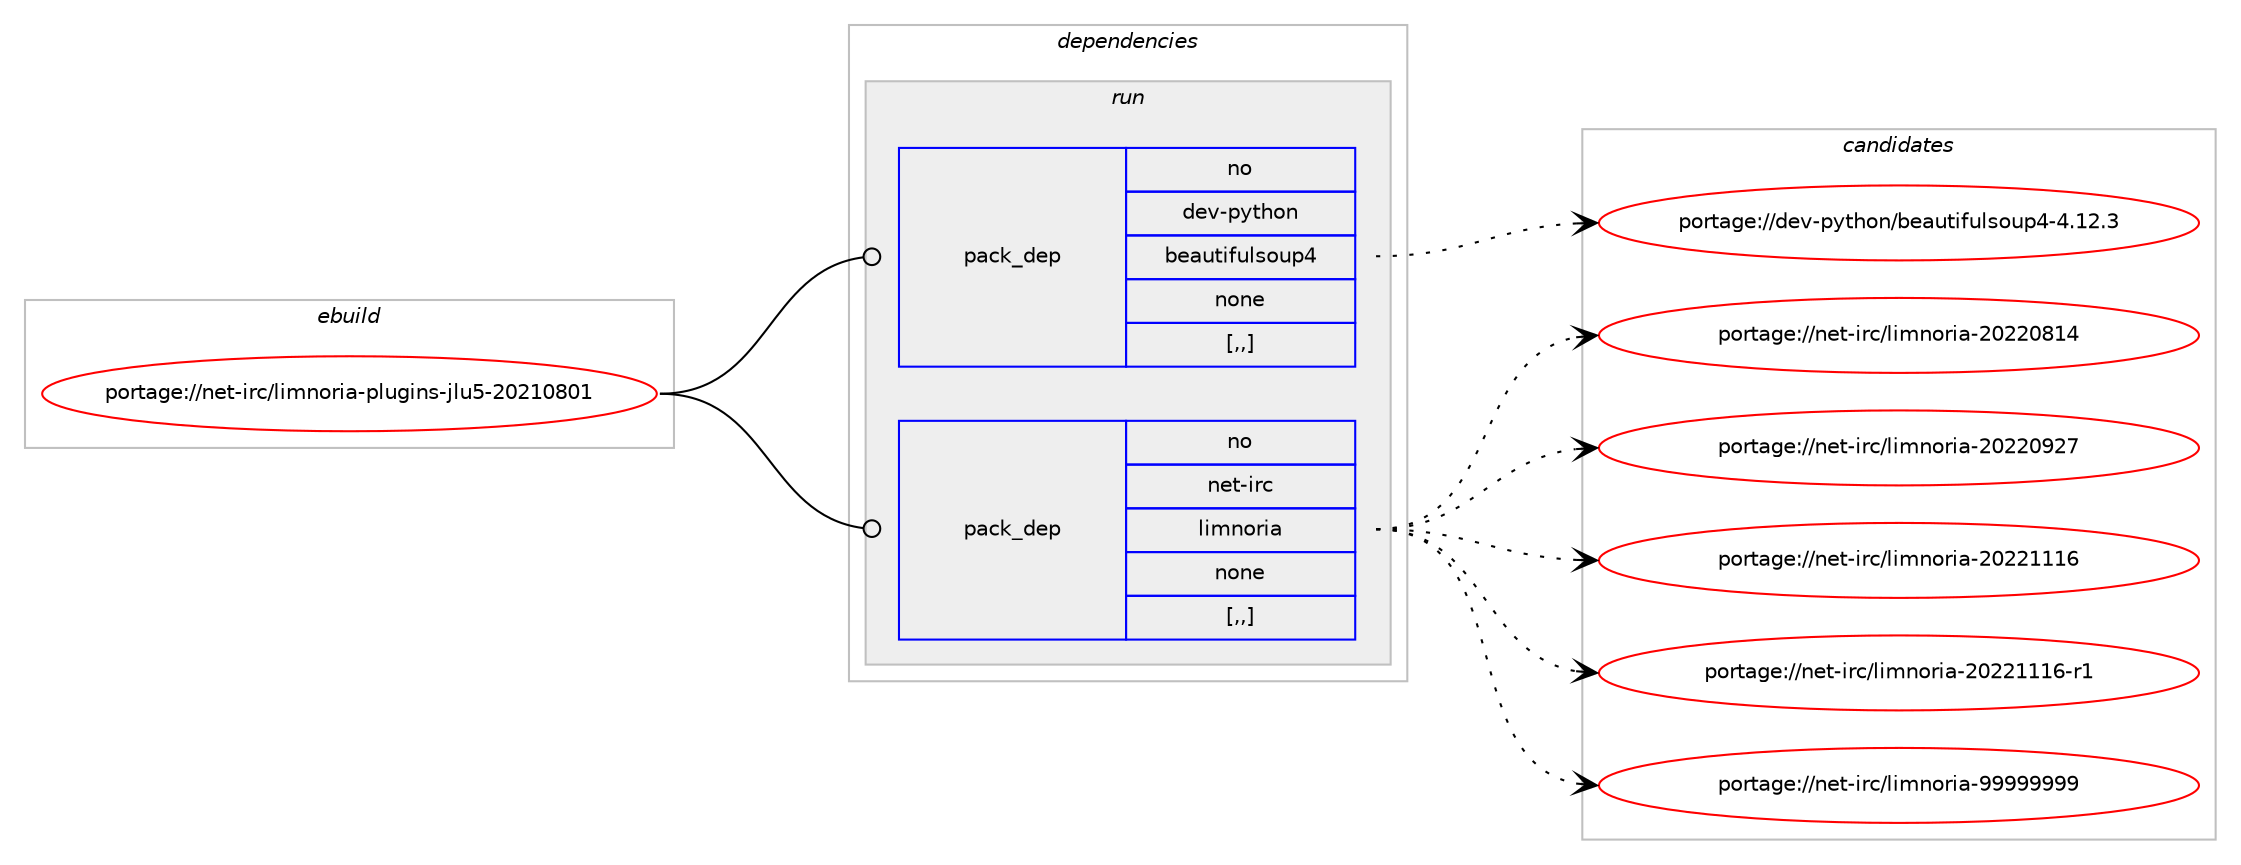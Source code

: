 digraph prolog {

# *************
# Graph options
# *************

newrank=true;
concentrate=true;
compound=true;
graph [rankdir=LR,fontname=Helvetica,fontsize=10,ranksep=1.5];#, ranksep=2.5, nodesep=0.2];
edge  [arrowhead=vee];
node  [fontname=Helvetica,fontsize=10];

# **********
# The ebuild
# **********

subgraph cluster_leftcol {
color=gray;
rank=same;
label=<<i>ebuild</i>>;
id [label="portage://net-irc/limnoria-plugins-jlu5-20210801", color=red, width=4, href="../net-irc/limnoria-plugins-jlu5-20210801.svg"];
}

# ****************
# The dependencies
# ****************

subgraph cluster_midcol {
color=gray;
label=<<i>dependencies</i>>;
subgraph cluster_compile {
fillcolor="#eeeeee";
style=filled;
label=<<i>compile</i>>;
}
subgraph cluster_compileandrun {
fillcolor="#eeeeee";
style=filled;
label=<<i>compile and run</i>>;
}
subgraph cluster_run {
fillcolor="#eeeeee";
style=filled;
label=<<i>run</i>>;
subgraph pack254850 {
dependency347654 [label=<<TABLE BORDER="0" CELLBORDER="1" CELLSPACING="0" CELLPADDING="4" WIDTH="220"><TR><TD ROWSPAN="6" CELLPADDING="30">pack_dep</TD></TR><TR><TD WIDTH="110">no</TD></TR><TR><TD>dev-python</TD></TR><TR><TD>beautifulsoup4</TD></TR><TR><TD>none</TD></TR><TR><TD>[,,]</TD></TR></TABLE>>, shape=none, color=blue];
}
id:e -> dependency347654:w [weight=20,style="solid",arrowhead="odot"];
subgraph pack254851 {
dependency347655 [label=<<TABLE BORDER="0" CELLBORDER="1" CELLSPACING="0" CELLPADDING="4" WIDTH="220"><TR><TD ROWSPAN="6" CELLPADDING="30">pack_dep</TD></TR><TR><TD WIDTH="110">no</TD></TR><TR><TD>net-irc</TD></TR><TR><TD>limnoria</TD></TR><TR><TD>none</TD></TR><TR><TD>[,,]</TD></TR></TABLE>>, shape=none, color=blue];
}
id:e -> dependency347655:w [weight=20,style="solid",arrowhead="odot"];
}
}

# **************
# The candidates
# **************

subgraph cluster_choices {
rank=same;
color=gray;
label=<<i>candidates</i>>;

subgraph choice254850 {
color=black;
nodesep=1;
choice100101118451121211161041111104798101971171161051021171081151111171125245524649504651 [label="portage://dev-python/beautifulsoup4-4.12.3", color=red, width=4,href="../dev-python/beautifulsoup4-4.12.3.svg"];
dependency347654:e -> choice100101118451121211161041111104798101971171161051021171081151111171125245524649504651:w [style=dotted,weight="100"];
}
subgraph choice254851 {
color=black;
nodesep=1;
choice11010111645105114994710810510911011111410597455048505048564952 [label="portage://net-irc/limnoria-20220814", color=red, width=4,href="../net-irc/limnoria-20220814.svg"];
choice11010111645105114994710810510911011111410597455048505048575055 [label="portage://net-irc/limnoria-20220927", color=red, width=4,href="../net-irc/limnoria-20220927.svg"];
choice11010111645105114994710810510911011111410597455048505049494954 [label="portage://net-irc/limnoria-20221116", color=red, width=4,href="../net-irc/limnoria-20221116.svg"];
choice110101116451051149947108105109110111114105974550485050494949544511449 [label="portage://net-irc/limnoria-20221116-r1", color=red, width=4,href="../net-irc/limnoria-20221116-r1.svg"];
choice11010111645105114994710810510911011111410597455757575757575757 [label="portage://net-irc/limnoria-99999999", color=red, width=4,href="../net-irc/limnoria-99999999.svg"];
dependency347655:e -> choice11010111645105114994710810510911011111410597455048505048564952:w [style=dotted,weight="100"];
dependency347655:e -> choice11010111645105114994710810510911011111410597455048505048575055:w [style=dotted,weight="100"];
dependency347655:e -> choice11010111645105114994710810510911011111410597455048505049494954:w [style=dotted,weight="100"];
dependency347655:e -> choice110101116451051149947108105109110111114105974550485050494949544511449:w [style=dotted,weight="100"];
dependency347655:e -> choice11010111645105114994710810510911011111410597455757575757575757:w [style=dotted,weight="100"];
}
}

}
